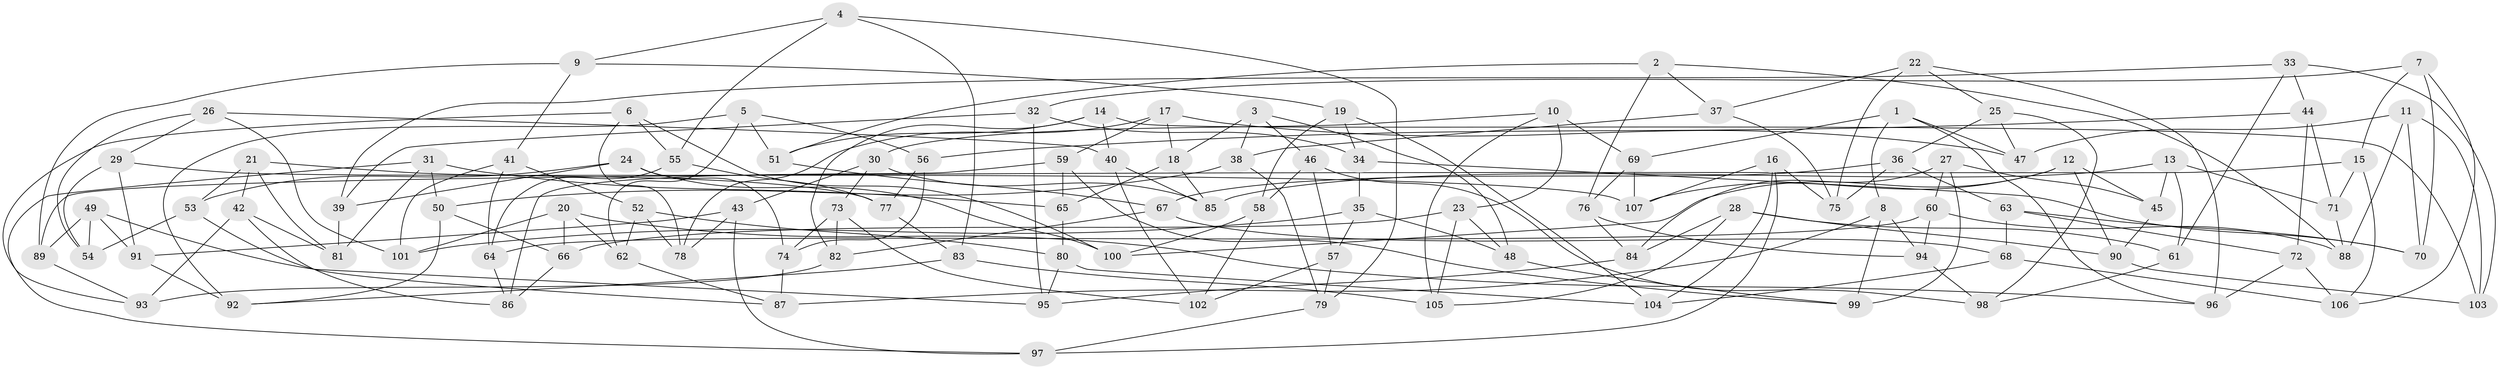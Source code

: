 // coarse degree distribution, {6: 0.47058823529411764, 4: 0.38235294117647056, 5: 0.10294117647058823, 3: 0.04411764705882353}
// Generated by graph-tools (version 1.1) at 2025/42/03/06/25 10:42:16]
// undirected, 107 vertices, 214 edges
graph export_dot {
graph [start="1"]
  node [color=gray90,style=filled];
  1;
  2;
  3;
  4;
  5;
  6;
  7;
  8;
  9;
  10;
  11;
  12;
  13;
  14;
  15;
  16;
  17;
  18;
  19;
  20;
  21;
  22;
  23;
  24;
  25;
  26;
  27;
  28;
  29;
  30;
  31;
  32;
  33;
  34;
  35;
  36;
  37;
  38;
  39;
  40;
  41;
  42;
  43;
  44;
  45;
  46;
  47;
  48;
  49;
  50;
  51;
  52;
  53;
  54;
  55;
  56;
  57;
  58;
  59;
  60;
  61;
  62;
  63;
  64;
  65;
  66;
  67;
  68;
  69;
  70;
  71;
  72;
  73;
  74;
  75;
  76;
  77;
  78;
  79;
  80;
  81;
  82;
  83;
  84;
  85;
  86;
  87;
  88;
  89;
  90;
  91;
  92;
  93;
  94;
  95;
  96;
  97;
  98;
  99;
  100;
  101;
  102;
  103;
  104;
  105;
  106;
  107;
  1 -- 96;
  1 -- 8;
  1 -- 47;
  1 -- 69;
  2 -- 37;
  2 -- 76;
  2 -- 51;
  2 -- 88;
  3 -- 18;
  3 -- 38;
  3 -- 46;
  3 -- 48;
  4 -- 79;
  4 -- 55;
  4 -- 83;
  4 -- 9;
  5 -- 92;
  5 -- 62;
  5 -- 56;
  5 -- 51;
  6 -- 93;
  6 -- 55;
  6 -- 78;
  6 -- 100;
  7 -- 106;
  7 -- 15;
  7 -- 32;
  7 -- 70;
  8 -- 94;
  8 -- 87;
  8 -- 99;
  9 -- 41;
  9 -- 19;
  9 -- 89;
  10 -- 105;
  10 -- 30;
  10 -- 69;
  10 -- 23;
  11 -- 88;
  11 -- 103;
  11 -- 70;
  11 -- 47;
  12 -- 107;
  12 -- 100;
  12 -- 90;
  12 -- 45;
  13 -- 45;
  13 -- 71;
  13 -- 61;
  13 -- 85;
  14 -- 82;
  14 -- 40;
  14 -- 103;
  14 -- 51;
  15 -- 106;
  15 -- 71;
  15 -- 89;
  16 -- 107;
  16 -- 97;
  16 -- 75;
  16 -- 104;
  17 -- 59;
  17 -- 47;
  17 -- 78;
  17 -- 18;
  18 -- 85;
  18 -- 65;
  19 -- 34;
  19 -- 58;
  19 -- 104;
  20 -- 66;
  20 -- 101;
  20 -- 62;
  20 -- 96;
  21 -- 81;
  21 -- 77;
  21 -- 53;
  21 -- 42;
  22 -- 96;
  22 -- 25;
  22 -- 75;
  22 -- 37;
  23 -- 66;
  23 -- 105;
  23 -- 48;
  24 -- 100;
  24 -- 74;
  24 -- 53;
  24 -- 39;
  25 -- 47;
  25 -- 36;
  25 -- 98;
  26 -- 54;
  26 -- 40;
  26 -- 101;
  26 -- 29;
  27 -- 99;
  27 -- 60;
  27 -- 45;
  27 -- 84;
  28 -- 105;
  28 -- 61;
  28 -- 90;
  28 -- 84;
  29 -- 91;
  29 -- 107;
  29 -- 54;
  30 -- 43;
  30 -- 73;
  30 -- 85;
  31 -- 81;
  31 -- 50;
  31 -- 97;
  31 -- 65;
  32 -- 95;
  32 -- 34;
  32 -- 39;
  33 -- 44;
  33 -- 61;
  33 -- 103;
  33 -- 39;
  34 -- 35;
  34 -- 70;
  35 -- 101;
  35 -- 48;
  35 -- 57;
  36 -- 63;
  36 -- 75;
  36 -- 67;
  37 -- 38;
  37 -- 75;
  38 -- 50;
  38 -- 79;
  39 -- 81;
  40 -- 102;
  40 -- 85;
  41 -- 52;
  41 -- 64;
  41 -- 101;
  42 -- 81;
  42 -- 86;
  42 -- 93;
  43 -- 97;
  43 -- 91;
  43 -- 78;
  44 -- 71;
  44 -- 56;
  44 -- 72;
  45 -- 90;
  46 -- 57;
  46 -- 98;
  46 -- 58;
  48 -- 99;
  49 -- 54;
  49 -- 95;
  49 -- 91;
  49 -- 89;
  50 -- 92;
  50 -- 66;
  51 -- 67;
  52 -- 78;
  52 -- 80;
  52 -- 62;
  53 -- 87;
  53 -- 54;
  55 -- 77;
  55 -- 64;
  56 -- 77;
  56 -- 74;
  57 -- 79;
  57 -- 102;
  58 -- 102;
  58 -- 100;
  59 -- 99;
  59 -- 86;
  59 -- 65;
  60 -- 64;
  60 -- 88;
  60 -- 94;
  61 -- 98;
  62 -- 87;
  63 -- 68;
  63 -- 70;
  63 -- 72;
  64 -- 86;
  65 -- 80;
  66 -- 86;
  67 -- 68;
  67 -- 82;
  68 -- 106;
  68 -- 104;
  69 -- 76;
  69 -- 107;
  71 -- 88;
  72 -- 106;
  72 -- 96;
  73 -- 74;
  73 -- 82;
  73 -- 102;
  74 -- 87;
  76 -- 84;
  76 -- 94;
  77 -- 83;
  79 -- 97;
  80 -- 104;
  80 -- 95;
  82 -- 93;
  83 -- 92;
  83 -- 105;
  84 -- 95;
  89 -- 93;
  90 -- 103;
  91 -- 92;
  94 -- 98;
}
